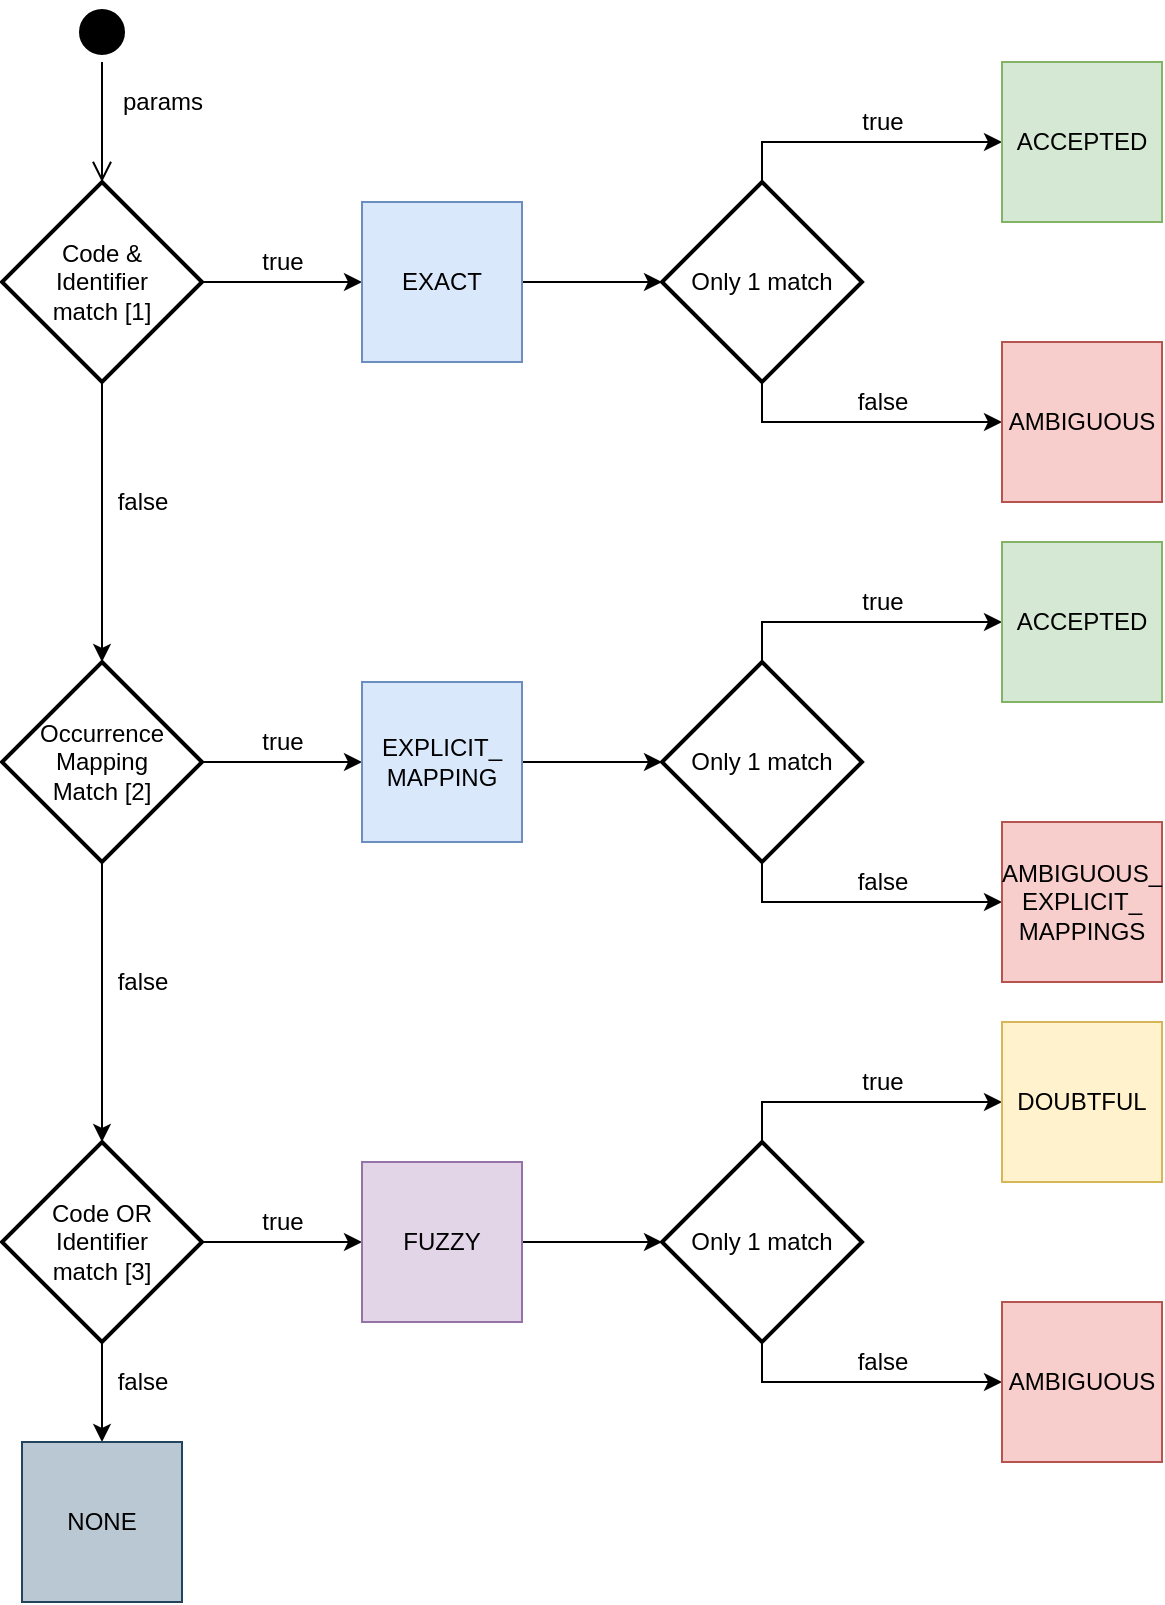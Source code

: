 <mxfile version="14.1.8" type="device"><diagram id="Uyx1JCgMyedNocSCM-2i" name="Page-1"><mxGraphModel dx="1106" dy="1003" grid="1" gridSize="10" guides="1" tooltips="1" connect="1" arrows="1" fold="1" page="1" pageScale="1" pageWidth="827" pageHeight="1169" math="0" shadow="0"><root><mxCell id="0"/><mxCell id="1" parent="0"/><mxCell id="o9H2g5LruxP0WjMKZk07-6" style="edgeStyle=orthogonalEdgeStyle;rounded=0;orthogonalLoop=1;jettySize=auto;html=1;exitX=1;exitY=0.5;exitDx=0;exitDy=0;exitPerimeter=0;entryX=0;entryY=0.5;entryDx=0;entryDy=0;" parent="1" source="o9H2g5LruxP0WjMKZk07-1" target="o9H2g5LruxP0WjMKZk07-2" edge="1"><mxGeometry relative="1" as="geometry"/></mxCell><mxCell id="o9H2g5LruxP0WjMKZk07-41" style="edgeStyle=orthogonalEdgeStyle;rounded=0;orthogonalLoop=1;jettySize=auto;html=1;exitX=0.5;exitY=1;exitDx=0;exitDy=0;exitPerimeter=0;entryX=0.5;entryY=0;entryDx=0;entryDy=0;entryPerimeter=0;" parent="1" source="o9H2g5LruxP0WjMKZk07-1" target="o9H2g5LruxP0WjMKZk07-13" edge="1"><mxGeometry relative="1" as="geometry"/></mxCell><mxCell id="o9H2g5LruxP0WjMKZk07-1" value="Code &amp;amp;&lt;br&gt;Identifier&lt;br&gt;match [1]" style="strokeWidth=2;html=1;shape=mxgraph.flowchart.decision;whiteSpace=wrap;" parent="1" vertex="1"><mxGeometry x="160" y="100" width="100" height="100" as="geometry"/></mxCell><mxCell id="o9H2g5LruxP0WjMKZk07-7" style="edgeStyle=orthogonalEdgeStyle;rounded=0;orthogonalLoop=1;jettySize=auto;html=1;exitX=1;exitY=0.5;exitDx=0;exitDy=0;entryX=0;entryY=0.5;entryDx=0;entryDy=0;entryPerimeter=0;" parent="1" source="o9H2g5LruxP0WjMKZk07-2" target="o9H2g5LruxP0WjMKZk07-3" edge="1"><mxGeometry relative="1" as="geometry"/></mxCell><mxCell id="o9H2g5LruxP0WjMKZk07-2" value="EXACT" style="whiteSpace=wrap;html=1;aspect=fixed;fillColor=#dae8fc;strokeColor=#6c8ebf;" parent="1" vertex="1"><mxGeometry x="340" y="110" width="80" height="80" as="geometry"/></mxCell><mxCell id="o9H2g5LruxP0WjMKZk07-8" style="edgeStyle=orthogonalEdgeStyle;rounded=0;orthogonalLoop=1;jettySize=auto;html=1;exitX=0.5;exitY=0;exitDx=0;exitDy=0;exitPerimeter=0;entryX=0;entryY=0.5;entryDx=0;entryDy=0;" parent="1" source="o9H2g5LruxP0WjMKZk07-3" target="o9H2g5LruxP0WjMKZk07-4" edge="1"><mxGeometry relative="1" as="geometry"/></mxCell><mxCell id="o9H2g5LruxP0WjMKZk07-11" style="edgeStyle=orthogonalEdgeStyle;rounded=0;orthogonalLoop=1;jettySize=auto;html=1;exitX=0.5;exitY=1;exitDx=0;exitDy=0;exitPerimeter=0;entryX=0;entryY=0.5;entryDx=0;entryDy=0;" parent="1" source="o9H2g5LruxP0WjMKZk07-3" target="o9H2g5LruxP0WjMKZk07-5" edge="1"><mxGeometry relative="1" as="geometry"/></mxCell><mxCell id="o9H2g5LruxP0WjMKZk07-3" value="Only 1 match" style="strokeWidth=2;html=1;shape=mxgraph.flowchart.decision;whiteSpace=wrap;" parent="1" vertex="1"><mxGeometry x="490" y="100" width="100" height="100" as="geometry"/></mxCell><mxCell id="o9H2g5LruxP0WjMKZk07-4" value="ACCEPTED" style="whiteSpace=wrap;html=1;aspect=fixed;fillColor=#d5e8d4;strokeColor=#82b366;" parent="1" vertex="1"><mxGeometry x="660" y="40" width="80" height="80" as="geometry"/></mxCell><mxCell id="o9H2g5LruxP0WjMKZk07-5" value="AMBIGUOUS" style="whiteSpace=wrap;html=1;aspect=fixed;fillColor=#f8cecc;strokeColor=#b85450;" parent="1" vertex="1"><mxGeometry x="660" y="180" width="80" height="80" as="geometry"/></mxCell><mxCell id="o9H2g5LruxP0WjMKZk07-12" style="edgeStyle=orthogonalEdgeStyle;rounded=0;orthogonalLoop=1;jettySize=auto;html=1;exitX=1;exitY=0.5;exitDx=0;exitDy=0;exitPerimeter=0;entryX=0;entryY=0.5;entryDx=0;entryDy=0;" parent="1" source="o9H2g5LruxP0WjMKZk07-13" target="o9H2g5LruxP0WjMKZk07-15" edge="1"><mxGeometry relative="1" as="geometry"/></mxCell><mxCell id="o9H2g5LruxP0WjMKZk07-43" style="edgeStyle=orthogonalEdgeStyle;rounded=0;orthogonalLoop=1;jettySize=auto;html=1;exitX=0.5;exitY=1;exitDx=0;exitDy=0;exitPerimeter=0;entryX=0.5;entryY=0;entryDx=0;entryDy=0;entryPerimeter=0;" parent="1" source="o9H2g5LruxP0WjMKZk07-13" target="o9H2g5LruxP0WjMKZk07-22" edge="1"><mxGeometry relative="1" as="geometry"/></mxCell><mxCell id="o9H2g5LruxP0WjMKZk07-13" value="Occurrence&lt;br&gt;Mapping&lt;br&gt;Match [2]" style="strokeWidth=2;html=1;shape=mxgraph.flowchart.decision;whiteSpace=wrap;" parent="1" vertex="1"><mxGeometry x="160" y="340" width="100" height="100" as="geometry"/></mxCell><mxCell id="o9H2g5LruxP0WjMKZk07-14" style="edgeStyle=orthogonalEdgeStyle;rounded=0;orthogonalLoop=1;jettySize=auto;html=1;exitX=1;exitY=0.5;exitDx=0;exitDy=0;entryX=0;entryY=0.5;entryDx=0;entryDy=0;entryPerimeter=0;" parent="1" source="o9H2g5LruxP0WjMKZk07-15" target="o9H2g5LruxP0WjMKZk07-18" edge="1"><mxGeometry relative="1" as="geometry"/></mxCell><mxCell id="o9H2g5LruxP0WjMKZk07-15" value="EXPLICIT_&lt;br&gt;MAPPING" style="whiteSpace=wrap;html=1;aspect=fixed;fillColor=#dae8fc;strokeColor=#6c8ebf;" parent="1" vertex="1"><mxGeometry x="340" y="350" width="80" height="80" as="geometry"/></mxCell><mxCell id="o9H2g5LruxP0WjMKZk07-16" style="edgeStyle=orthogonalEdgeStyle;rounded=0;orthogonalLoop=1;jettySize=auto;html=1;exitX=0.5;exitY=0;exitDx=0;exitDy=0;exitPerimeter=0;entryX=0;entryY=0.5;entryDx=0;entryDy=0;" parent="1" source="o9H2g5LruxP0WjMKZk07-18" target="o9H2g5LruxP0WjMKZk07-19" edge="1"><mxGeometry relative="1" as="geometry"/></mxCell><mxCell id="o9H2g5LruxP0WjMKZk07-17" style="edgeStyle=orthogonalEdgeStyle;rounded=0;orthogonalLoop=1;jettySize=auto;html=1;exitX=0.5;exitY=1;exitDx=0;exitDy=0;exitPerimeter=0;entryX=0;entryY=0.5;entryDx=0;entryDy=0;" parent="1" source="o9H2g5LruxP0WjMKZk07-18" target="o9H2g5LruxP0WjMKZk07-20" edge="1"><mxGeometry relative="1" as="geometry"/></mxCell><mxCell id="o9H2g5LruxP0WjMKZk07-18" value="Only 1 match" style="strokeWidth=2;html=1;shape=mxgraph.flowchart.decision;whiteSpace=wrap;" parent="1" vertex="1"><mxGeometry x="490" y="340" width="100" height="100" as="geometry"/></mxCell><mxCell id="o9H2g5LruxP0WjMKZk07-19" value="ACCEPTED" style="whiteSpace=wrap;html=1;aspect=fixed;fillColor=#d5e8d4;strokeColor=#82b366;" parent="1" vertex="1"><mxGeometry x="660" y="280" width="80" height="80" as="geometry"/></mxCell><mxCell id="o9H2g5LruxP0WjMKZk07-20" value="AMBIGUOUS_&lt;br&gt;EXPLICIT_&lt;br&gt;MAPPINGS" style="whiteSpace=wrap;html=1;aspect=fixed;fillColor=#f8cecc;strokeColor=#b85450;" parent="1" vertex="1"><mxGeometry x="660" y="420" width="80" height="80" as="geometry"/></mxCell><mxCell id="o9H2g5LruxP0WjMKZk07-21" style="edgeStyle=orthogonalEdgeStyle;rounded=0;orthogonalLoop=1;jettySize=auto;html=1;exitX=1;exitY=0.5;exitDx=0;exitDy=0;exitPerimeter=0;entryX=0;entryY=0.5;entryDx=0;entryDy=0;" parent="1" source="o9H2g5LruxP0WjMKZk07-22" target="o9H2g5LruxP0WjMKZk07-24" edge="1"><mxGeometry relative="1" as="geometry"/></mxCell><mxCell id="4j1kjfd70NHpkFOYwLuk-2" style="edgeStyle=orthogonalEdgeStyle;rounded=0;orthogonalLoop=1;jettySize=auto;html=1;exitX=0.5;exitY=1;exitDx=0;exitDy=0;exitPerimeter=0;entryX=0.5;entryY=0;entryDx=0;entryDy=0;" edge="1" parent="1" source="o9H2g5LruxP0WjMKZk07-22" target="4j1kjfd70NHpkFOYwLuk-1"><mxGeometry relative="1" as="geometry"/></mxCell><mxCell id="o9H2g5LruxP0WjMKZk07-22" value="Code OR&lt;br&gt;Identifier&lt;br&gt;match [3]" style="strokeWidth=2;html=1;shape=mxgraph.flowchart.decision;whiteSpace=wrap;" parent="1" vertex="1"><mxGeometry x="160" y="580" width="100" height="100" as="geometry"/></mxCell><mxCell id="o9H2g5LruxP0WjMKZk07-23" style="edgeStyle=orthogonalEdgeStyle;rounded=0;orthogonalLoop=1;jettySize=auto;html=1;exitX=1;exitY=0.5;exitDx=0;exitDy=0;entryX=0;entryY=0.5;entryDx=0;entryDy=0;entryPerimeter=0;" parent="1" source="o9H2g5LruxP0WjMKZk07-24" target="o9H2g5LruxP0WjMKZk07-27" edge="1"><mxGeometry relative="1" as="geometry"/></mxCell><mxCell id="o9H2g5LruxP0WjMKZk07-24" value="FUZZY" style="whiteSpace=wrap;html=1;aspect=fixed;fillColor=#e1d5e7;strokeColor=#9673a6;" parent="1" vertex="1"><mxGeometry x="340" y="590" width="80" height="80" as="geometry"/></mxCell><mxCell id="o9H2g5LruxP0WjMKZk07-25" style="edgeStyle=orthogonalEdgeStyle;rounded=0;orthogonalLoop=1;jettySize=auto;html=1;exitX=0.5;exitY=0;exitDx=0;exitDy=0;exitPerimeter=0;entryX=0;entryY=0.5;entryDx=0;entryDy=0;" parent="1" source="o9H2g5LruxP0WjMKZk07-27" target="o9H2g5LruxP0WjMKZk07-28" edge="1"><mxGeometry relative="1" as="geometry"/></mxCell><mxCell id="o9H2g5LruxP0WjMKZk07-26" style="edgeStyle=orthogonalEdgeStyle;rounded=0;orthogonalLoop=1;jettySize=auto;html=1;exitX=0.5;exitY=1;exitDx=0;exitDy=0;exitPerimeter=0;entryX=0;entryY=0.5;entryDx=0;entryDy=0;" parent="1" source="o9H2g5LruxP0WjMKZk07-27" target="o9H2g5LruxP0WjMKZk07-29" edge="1"><mxGeometry relative="1" as="geometry"/></mxCell><mxCell id="o9H2g5LruxP0WjMKZk07-27" value="Only 1 match" style="strokeWidth=2;html=1;shape=mxgraph.flowchart.decision;whiteSpace=wrap;" parent="1" vertex="1"><mxGeometry x="490" y="580" width="100" height="100" as="geometry"/></mxCell><mxCell id="o9H2g5LruxP0WjMKZk07-28" value="DOUBTFUL" style="whiteSpace=wrap;html=1;aspect=fixed;fillColor=#fff2cc;strokeColor=#d6b656;" parent="1" vertex="1"><mxGeometry x="660" y="520" width="80" height="80" as="geometry"/></mxCell><mxCell id="o9H2g5LruxP0WjMKZk07-29" value="AMBIGUOUS" style="whiteSpace=wrap;html=1;aspect=fixed;fillColor=#f8cecc;strokeColor=#b85450;" parent="1" vertex="1"><mxGeometry x="660" y="660" width="80" height="80" as="geometry"/></mxCell><mxCell id="o9H2g5LruxP0WjMKZk07-32" value="true" style="text;html=1;align=center;verticalAlign=middle;resizable=0;points=[];autosize=1;" parent="1" vertex="1"><mxGeometry x="280" y="130" width="40" height="20" as="geometry"/></mxCell><mxCell id="o9H2g5LruxP0WjMKZk07-33" value="true" style="text;html=1;align=center;verticalAlign=middle;resizable=0;points=[];autosize=1;" parent="1" vertex="1"><mxGeometry x="580" y="60" width="40" height="20" as="geometry"/></mxCell><mxCell id="o9H2g5LruxP0WjMKZk07-34" value="true" style="text;html=1;align=center;verticalAlign=middle;resizable=0;points=[];autosize=1;" parent="1" vertex="1"><mxGeometry x="280" y="370" width="40" height="20" as="geometry"/></mxCell><mxCell id="o9H2g5LruxP0WjMKZk07-35" value="true" style="text;html=1;align=center;verticalAlign=middle;resizable=0;points=[];autosize=1;" parent="1" vertex="1"><mxGeometry x="280" y="610" width="40" height="20" as="geometry"/></mxCell><mxCell id="o9H2g5LruxP0WjMKZk07-36" value="true" style="text;html=1;align=center;verticalAlign=middle;resizable=0;points=[];autosize=1;" parent="1" vertex="1"><mxGeometry x="580" y="300" width="40" height="20" as="geometry"/></mxCell><mxCell id="o9H2g5LruxP0WjMKZk07-37" value="true" style="text;html=1;align=center;verticalAlign=middle;resizable=0;points=[];autosize=1;" parent="1" vertex="1"><mxGeometry x="580" y="540" width="40" height="20" as="geometry"/></mxCell><mxCell id="o9H2g5LruxP0WjMKZk07-38" value="false" style="text;html=1;align=center;verticalAlign=middle;resizable=0;points=[];autosize=1;" parent="1" vertex="1"><mxGeometry x="580" y="200" width="40" height="20" as="geometry"/></mxCell><mxCell id="o9H2g5LruxP0WjMKZk07-39" value="false" style="text;html=1;align=center;verticalAlign=middle;resizable=0;points=[];autosize=1;" parent="1" vertex="1"><mxGeometry x="580" y="440" width="40" height="20" as="geometry"/></mxCell><mxCell id="o9H2g5LruxP0WjMKZk07-40" value="false" style="text;html=1;align=center;verticalAlign=middle;resizable=0;points=[];autosize=1;" parent="1" vertex="1"><mxGeometry x="580" y="680" width="40" height="20" as="geometry"/></mxCell><mxCell id="o9H2g5LruxP0WjMKZk07-42" value="false" style="text;html=1;align=center;verticalAlign=middle;resizable=0;points=[];autosize=1;" parent="1" vertex="1"><mxGeometry x="210" y="250" width="40" height="20" as="geometry"/></mxCell><mxCell id="o9H2g5LruxP0WjMKZk07-44" value="false" style="text;html=1;align=center;verticalAlign=middle;resizable=0;points=[];autosize=1;" parent="1" vertex="1"><mxGeometry x="210" y="490" width="40" height="20" as="geometry"/></mxCell><mxCell id="o9H2g5LruxP0WjMKZk07-45" value="" style="ellipse;html=1;shape=startState;fillColor=#000000;" parent="1" vertex="1"><mxGeometry x="195" y="10" width="30" height="30" as="geometry"/></mxCell><mxCell id="o9H2g5LruxP0WjMKZk07-46" value="" style="edgeStyle=orthogonalEdgeStyle;html=1;verticalAlign=bottom;endArrow=open;endSize=8;" parent="1" source="o9H2g5LruxP0WjMKZk07-45" edge="1"><mxGeometry relative="1" as="geometry"><mxPoint x="210" y="100" as="targetPoint"/></mxGeometry></mxCell><mxCell id="o9H2g5LruxP0WjMKZk07-47" value="params" style="text;html=1;align=center;verticalAlign=middle;resizable=0;points=[];autosize=1;" parent="1" vertex="1"><mxGeometry x="210" y="50" width="60" height="20" as="geometry"/></mxCell><mxCell id="4j1kjfd70NHpkFOYwLuk-1" value="NONE" style="whiteSpace=wrap;html=1;aspect=fixed;fillColor=#bac8d3;strokeColor=#23445d;" vertex="1" parent="1"><mxGeometry x="170" y="730" width="80" height="80" as="geometry"/></mxCell><mxCell id="4j1kjfd70NHpkFOYwLuk-3" value="false" style="text;html=1;align=center;verticalAlign=middle;resizable=0;points=[];autosize=1;" vertex="1" parent="1"><mxGeometry x="210" y="690" width="40" height="20" as="geometry"/></mxCell></root></mxGraphModel></diagram></mxfile>